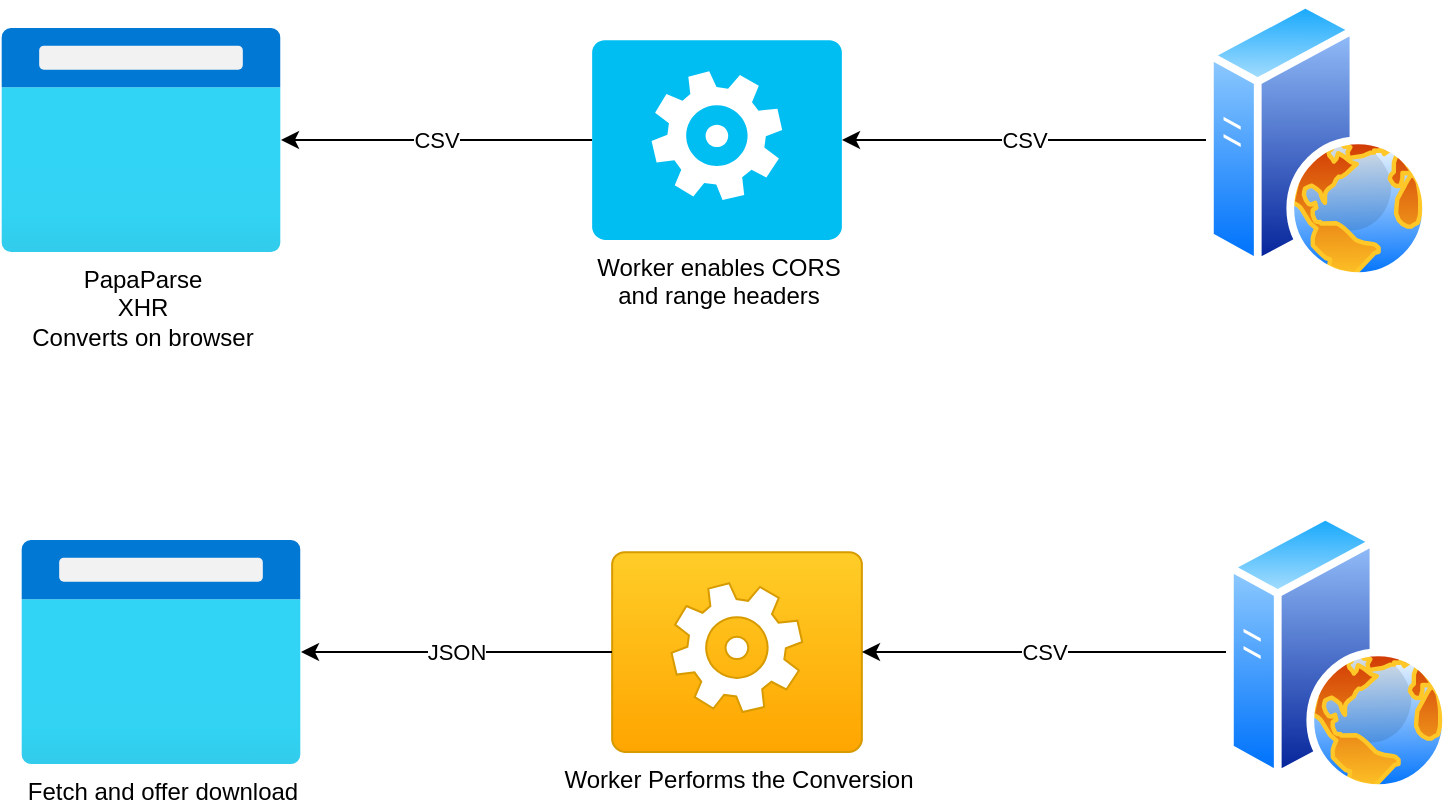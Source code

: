 <mxfile>
    <diagram id="T82kFZGkt_xlzCdHbpGt" name="Page-1">
        <mxGraphModel dx="1504" dy="699" grid="1" gridSize="10" guides="1" tooltips="1" connect="1" arrows="1" fold="1" page="1" pageScale="1" pageWidth="850" pageHeight="1100" math="0" shadow="0">
            <root>
                <mxCell id="0"/>
                <mxCell id="1" parent="0"/>
                <mxCell id="2" value="PapaParse&lt;br&gt;XHR&lt;br&gt;Converts on browser" style="aspect=fixed;html=1;points=[];align=center;image;fontSize=12;image=img/lib/azure2/general/Browser.svg;" vertex="1" parent="1">
                    <mxGeometry x="67.5" y="268" width="140" height="112" as="geometry"/>
                </mxCell>
                <mxCell id="3" value="Worker enables CORS&lt;br&gt;and range headers&lt;br&gt;" style="verticalLabelPosition=bottom;html=1;verticalAlign=top;align=center;strokeColor=none;fillColor=#00BEF2;shape=mxgraph.azure.worker_role;" vertex="1" parent="1">
                    <mxGeometry x="363" y="274" width="125" height="100" as="geometry"/>
                </mxCell>
                <mxCell id="8" value="CSV" style="edgeStyle=none;html=1;exitX=0;exitY=0.5;exitDx=0;exitDy=0;entryX=1;entryY=0.5;entryDx=0;entryDy=0;entryPerimeter=0;" edge="1" parent="1" source="6" target="3">
                    <mxGeometry relative="1" as="geometry"/>
                </mxCell>
                <mxCell id="6" value="" style="aspect=fixed;perimeter=ellipsePerimeter;html=1;align=center;shadow=0;dashed=0;spacingTop=3;image;image=img/lib/active_directory/web_server.svg;" vertex="1" parent="1">
                    <mxGeometry x="670" y="254" width="112" height="140" as="geometry"/>
                </mxCell>
                <mxCell id="7" value="CSV" style="endArrow=classic;html=1;" edge="1" parent="1" source="3" target="2">
                    <mxGeometry width="50" height="50" relative="1" as="geometry">
                        <mxPoint x="250" y="340" as="sourcePoint"/>
                        <mxPoint x="450" y="330" as="targetPoint"/>
                    </mxGeometry>
                </mxCell>
                <mxCell id="10" value="Fetch and offer download&lt;br&gt;" style="aspect=fixed;html=1;points=[];align=center;image;fontSize=12;image=img/lib/azure2/general/Browser.svg;" vertex="1" parent="1">
                    <mxGeometry x="77.5" y="524" width="140" height="112" as="geometry"/>
                </mxCell>
                <mxCell id="11" value="Worker Performs the Conversion" style="verticalLabelPosition=bottom;html=1;verticalAlign=top;align=center;strokeColor=#d79b00;fillColor=#ffcd28;shape=mxgraph.azure.worker_role;gradientColor=#ffa500;" vertex="1" parent="1">
                    <mxGeometry x="373" y="530" width="125" height="100" as="geometry"/>
                </mxCell>
                <mxCell id="12" value="CSV" style="edgeStyle=none;html=1;exitX=0;exitY=0.5;exitDx=0;exitDy=0;entryX=1;entryY=0.5;entryDx=0;entryDy=0;entryPerimeter=0;" edge="1" parent="1" source="13" target="11">
                    <mxGeometry relative="1" as="geometry"/>
                </mxCell>
                <mxCell id="13" value="" style="aspect=fixed;perimeter=ellipsePerimeter;html=1;align=center;shadow=0;dashed=0;spacingTop=3;image;image=img/lib/active_directory/web_server.svg;" vertex="1" parent="1">
                    <mxGeometry x="680" y="510" width="112" height="140" as="geometry"/>
                </mxCell>
                <mxCell id="14" value="JSON" style="endArrow=classic;html=1;" edge="1" parent="1" source="11" target="10">
                    <mxGeometry width="50" height="50" relative="1" as="geometry">
                        <mxPoint x="260" y="596" as="sourcePoint"/>
                        <mxPoint x="460" y="586" as="targetPoint"/>
                    </mxGeometry>
                </mxCell>
            </root>
        </mxGraphModel>
    </diagram>
</mxfile>